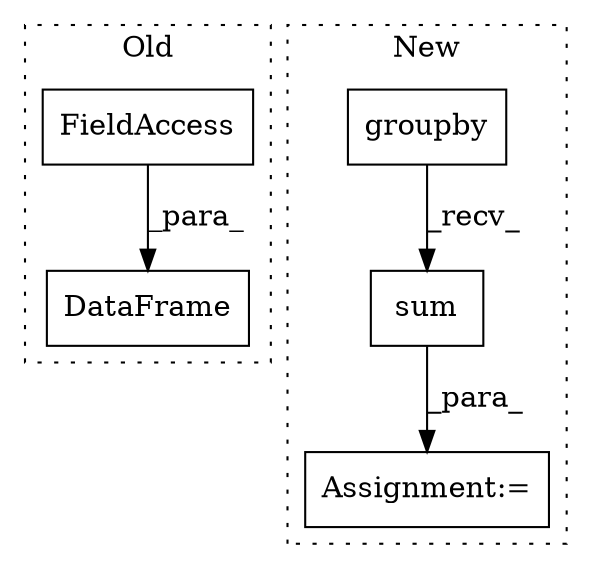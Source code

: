 digraph G {
subgraph cluster0 {
1 [label="DataFrame" a="32" s="5138,5167" l="10,1" shape="box"];
4 [label="FieldAccess" a="22" s="5154" l="13" shape="box"];
label = "Old";
style="dotted";
}
subgraph cluster1 {
2 [label="sum" a="32" s="5126" l="5" shape="box"];
3 [label="Assignment:=" a="7" s="5140" l="1" shape="box"];
5 [label="groupby" a="32" s="5115,5124" l="8,1" shape="box"];
label = "New";
style="dotted";
}
2 -> 3 [label="_para_"];
4 -> 1 [label="_para_"];
5 -> 2 [label="_recv_"];
}